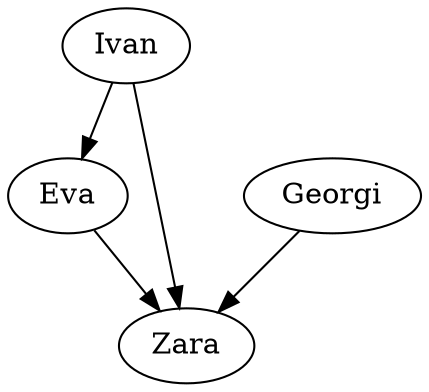digraph G {
  1 [label="Ivan"]
  2 [label="Eva"]
  3 [label="Georgi"]
  4 [label="Zara"]

  1 -> 2
  1 -> 4

  3 -> 4
  2 -> 4
}